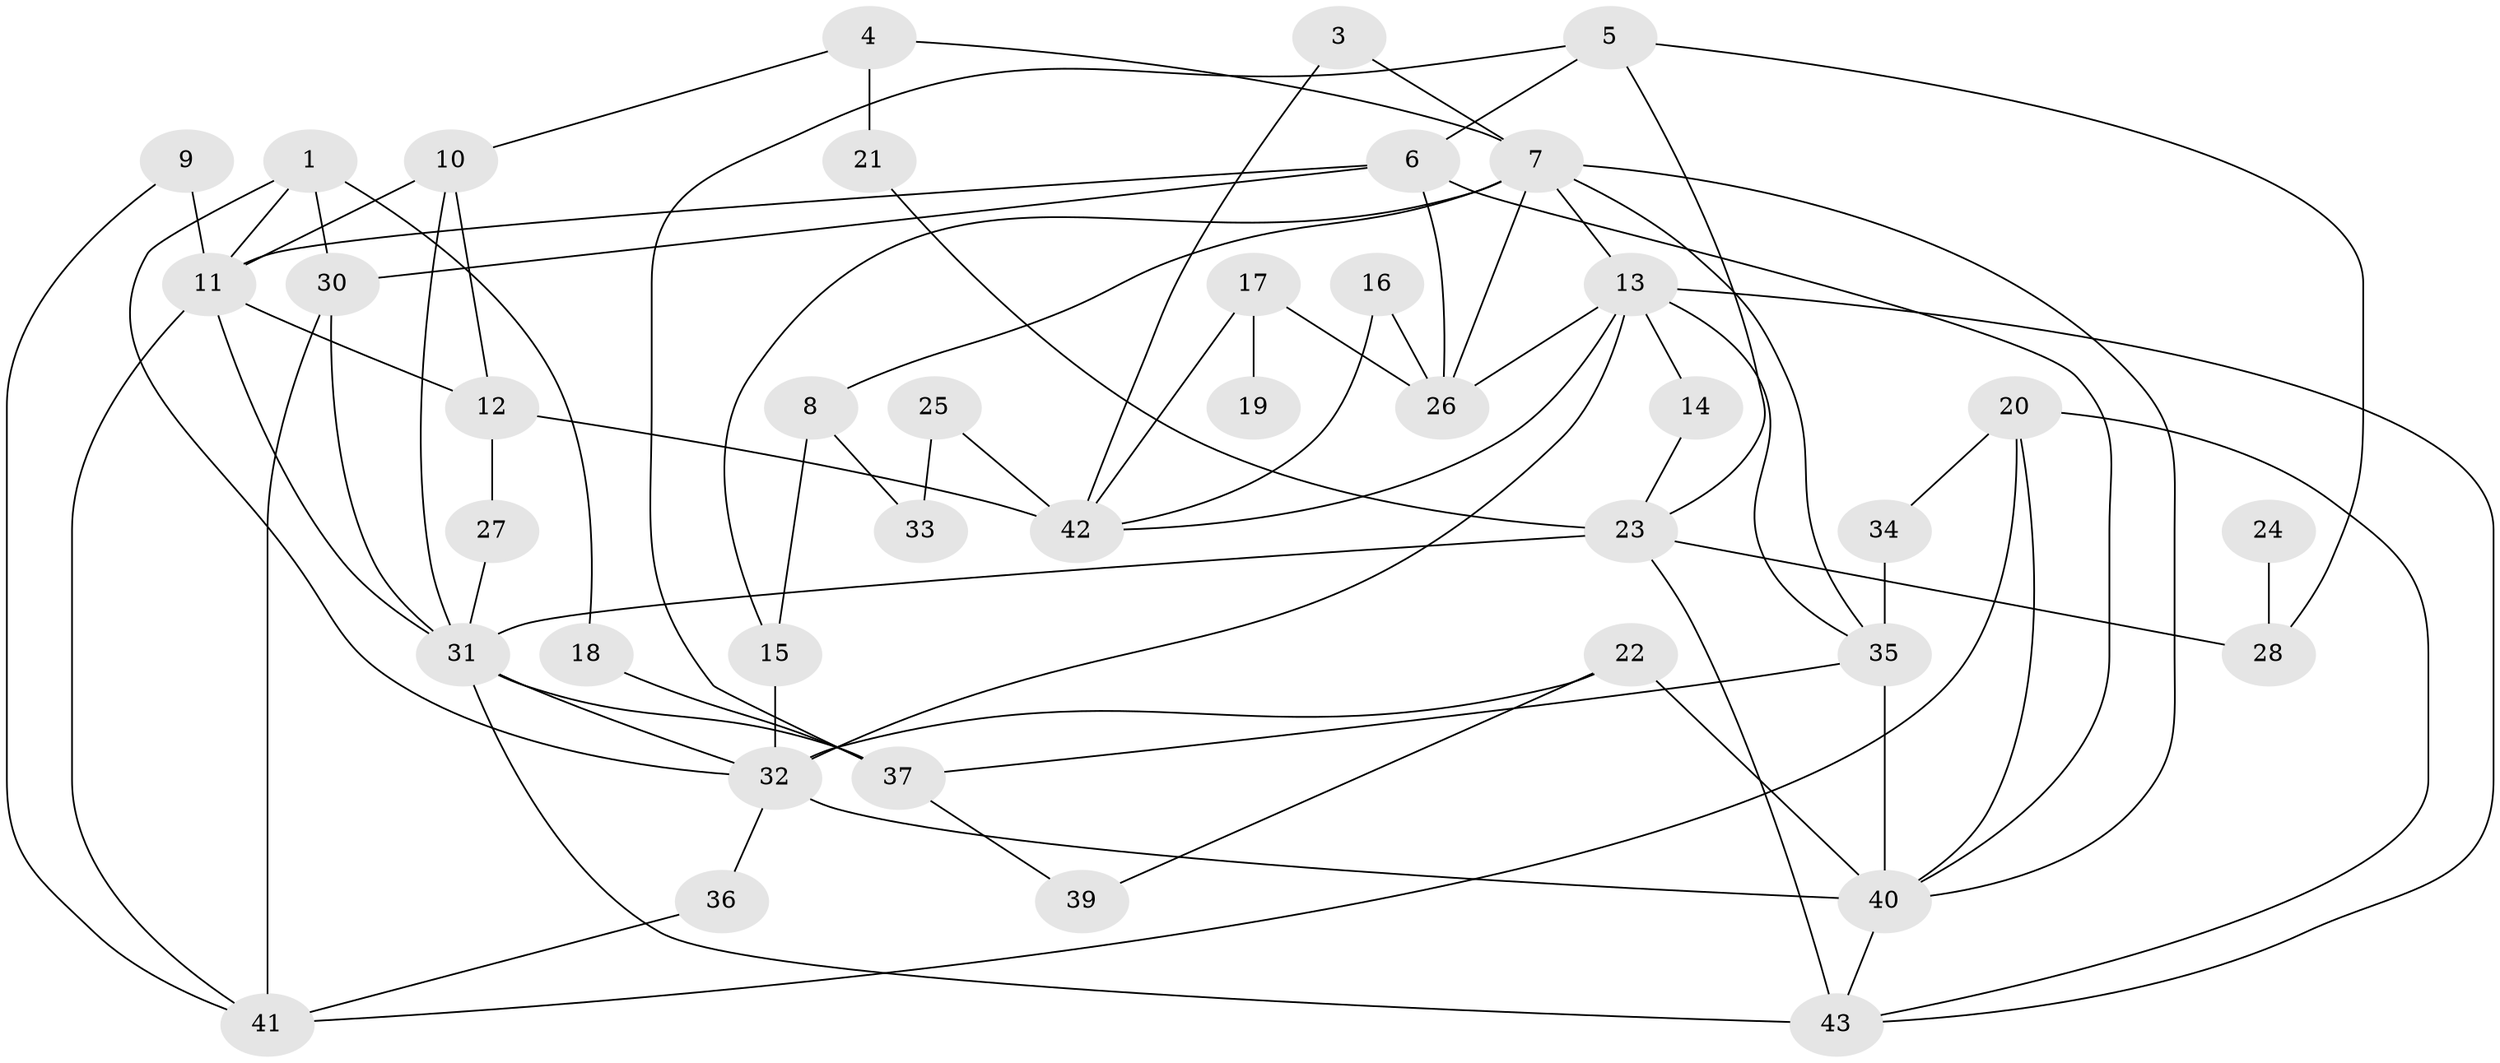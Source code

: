 // original degree distribution, {2: 0.29411764705882354, 3: 0.23529411764705882, 1: 0.11764705882352941, 4: 0.17647058823529413, 0: 0.03529411764705882, 5: 0.11764705882352941, 6: 0.023529411764705882}
// Generated by graph-tools (version 1.1) at 2025/00/03/09/25 03:00:54]
// undirected, 40 vertices, 77 edges
graph export_dot {
graph [start="1"]
  node [color=gray90,style=filled];
  1;
  3;
  4;
  5;
  6;
  7;
  8;
  9;
  10;
  11;
  12;
  13;
  14;
  15;
  16;
  17;
  18;
  19;
  20;
  21;
  22;
  23;
  24;
  25;
  26;
  27;
  28;
  30;
  31;
  32;
  33;
  34;
  35;
  36;
  37;
  39;
  40;
  41;
  42;
  43;
  1 -- 11 [weight=1.0];
  1 -- 18 [weight=1.0];
  1 -- 30 [weight=1.0];
  1 -- 32 [weight=1.0];
  3 -- 7 [weight=1.0];
  3 -- 42 [weight=1.0];
  4 -- 7 [weight=1.0];
  4 -- 10 [weight=1.0];
  4 -- 21 [weight=1.0];
  5 -- 6 [weight=1.0];
  5 -- 23 [weight=1.0];
  5 -- 28 [weight=1.0];
  5 -- 37 [weight=1.0];
  6 -- 11 [weight=1.0];
  6 -- 26 [weight=1.0];
  6 -- 30 [weight=1.0];
  6 -- 40 [weight=1.0];
  7 -- 8 [weight=1.0];
  7 -- 13 [weight=1.0];
  7 -- 15 [weight=1.0];
  7 -- 26 [weight=1.0];
  7 -- 35 [weight=1.0];
  7 -- 40 [weight=1.0];
  8 -- 15 [weight=1.0];
  8 -- 33 [weight=1.0];
  9 -- 11 [weight=1.0];
  9 -- 41 [weight=1.0];
  10 -- 11 [weight=1.0];
  10 -- 12 [weight=1.0];
  10 -- 31 [weight=1.0];
  11 -- 12 [weight=1.0];
  11 -- 31 [weight=1.0];
  11 -- 41 [weight=1.0];
  12 -- 27 [weight=1.0];
  12 -- 42 [weight=1.0];
  13 -- 14 [weight=1.0];
  13 -- 26 [weight=1.0];
  13 -- 32 [weight=1.0];
  13 -- 35 [weight=1.0];
  13 -- 42 [weight=1.0];
  13 -- 43 [weight=1.0];
  14 -- 23 [weight=1.0];
  15 -- 32 [weight=2.0];
  16 -- 26 [weight=1.0];
  16 -- 42 [weight=1.0];
  17 -- 19 [weight=1.0];
  17 -- 26 [weight=1.0];
  17 -- 42 [weight=1.0];
  18 -- 37 [weight=1.0];
  20 -- 34 [weight=1.0];
  20 -- 40 [weight=1.0];
  20 -- 41 [weight=1.0];
  20 -- 43 [weight=1.0];
  21 -- 23 [weight=1.0];
  22 -- 32 [weight=1.0];
  22 -- 39 [weight=1.0];
  22 -- 40 [weight=1.0];
  23 -- 28 [weight=1.0];
  23 -- 31 [weight=1.0];
  23 -- 43 [weight=1.0];
  24 -- 28 [weight=1.0];
  25 -- 33 [weight=1.0];
  25 -- 42 [weight=1.0];
  27 -- 31 [weight=1.0];
  30 -- 31 [weight=1.0];
  30 -- 41 [weight=1.0];
  31 -- 32 [weight=1.0];
  31 -- 37 [weight=1.0];
  31 -- 43 [weight=2.0];
  32 -- 36 [weight=1.0];
  32 -- 40 [weight=1.0];
  34 -- 35 [weight=1.0];
  35 -- 37 [weight=1.0];
  35 -- 40 [weight=1.0];
  36 -- 41 [weight=1.0];
  37 -- 39 [weight=1.0];
  40 -- 43 [weight=1.0];
}
